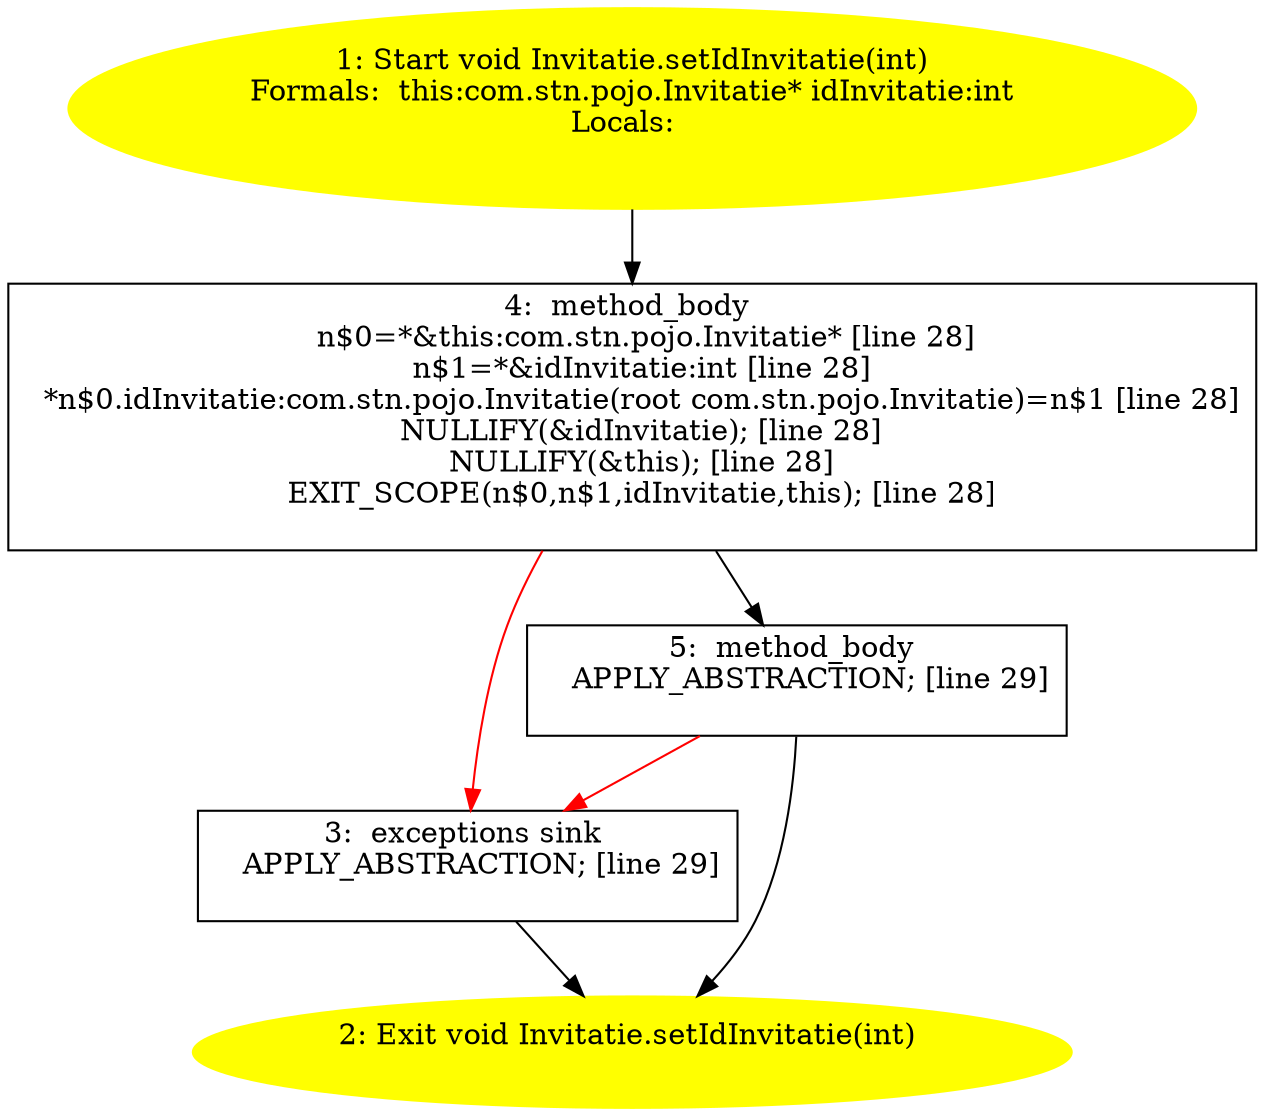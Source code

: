 /* @generated */
digraph cfg {
"com.stn.pojo.Invitatie.setIdInvitatie(int):void.c8c7a37f9063243e703aae1ccd236df4_1" [label="1: Start void Invitatie.setIdInvitatie(int)\nFormals:  this:com.stn.pojo.Invitatie* idInvitatie:int\nLocals:  \n  " color=yellow style=filled]
	

	 "com.stn.pojo.Invitatie.setIdInvitatie(int):void.c8c7a37f9063243e703aae1ccd236df4_1" -> "com.stn.pojo.Invitatie.setIdInvitatie(int):void.c8c7a37f9063243e703aae1ccd236df4_4" ;
"com.stn.pojo.Invitatie.setIdInvitatie(int):void.c8c7a37f9063243e703aae1ccd236df4_2" [label="2: Exit void Invitatie.setIdInvitatie(int) \n  " color=yellow style=filled]
	

"com.stn.pojo.Invitatie.setIdInvitatie(int):void.c8c7a37f9063243e703aae1ccd236df4_3" [label="3:  exceptions sink \n   APPLY_ABSTRACTION; [line 29]\n " shape="box"]
	

	 "com.stn.pojo.Invitatie.setIdInvitatie(int):void.c8c7a37f9063243e703aae1ccd236df4_3" -> "com.stn.pojo.Invitatie.setIdInvitatie(int):void.c8c7a37f9063243e703aae1ccd236df4_2" ;
"com.stn.pojo.Invitatie.setIdInvitatie(int):void.c8c7a37f9063243e703aae1ccd236df4_4" [label="4:  method_body \n   n$0=*&this:com.stn.pojo.Invitatie* [line 28]\n  n$1=*&idInvitatie:int [line 28]\n  *n$0.idInvitatie:com.stn.pojo.Invitatie(root com.stn.pojo.Invitatie)=n$1 [line 28]\n  NULLIFY(&idInvitatie); [line 28]\n  NULLIFY(&this); [line 28]\n  EXIT_SCOPE(n$0,n$1,idInvitatie,this); [line 28]\n " shape="box"]
	

	 "com.stn.pojo.Invitatie.setIdInvitatie(int):void.c8c7a37f9063243e703aae1ccd236df4_4" -> "com.stn.pojo.Invitatie.setIdInvitatie(int):void.c8c7a37f9063243e703aae1ccd236df4_5" ;
	 "com.stn.pojo.Invitatie.setIdInvitatie(int):void.c8c7a37f9063243e703aae1ccd236df4_4" -> "com.stn.pojo.Invitatie.setIdInvitatie(int):void.c8c7a37f9063243e703aae1ccd236df4_3" [color="red" ];
"com.stn.pojo.Invitatie.setIdInvitatie(int):void.c8c7a37f9063243e703aae1ccd236df4_5" [label="5:  method_body \n   APPLY_ABSTRACTION; [line 29]\n " shape="box"]
	

	 "com.stn.pojo.Invitatie.setIdInvitatie(int):void.c8c7a37f9063243e703aae1ccd236df4_5" -> "com.stn.pojo.Invitatie.setIdInvitatie(int):void.c8c7a37f9063243e703aae1ccd236df4_2" ;
	 "com.stn.pojo.Invitatie.setIdInvitatie(int):void.c8c7a37f9063243e703aae1ccd236df4_5" -> "com.stn.pojo.Invitatie.setIdInvitatie(int):void.c8c7a37f9063243e703aae1ccd236df4_3" [color="red" ];
}
